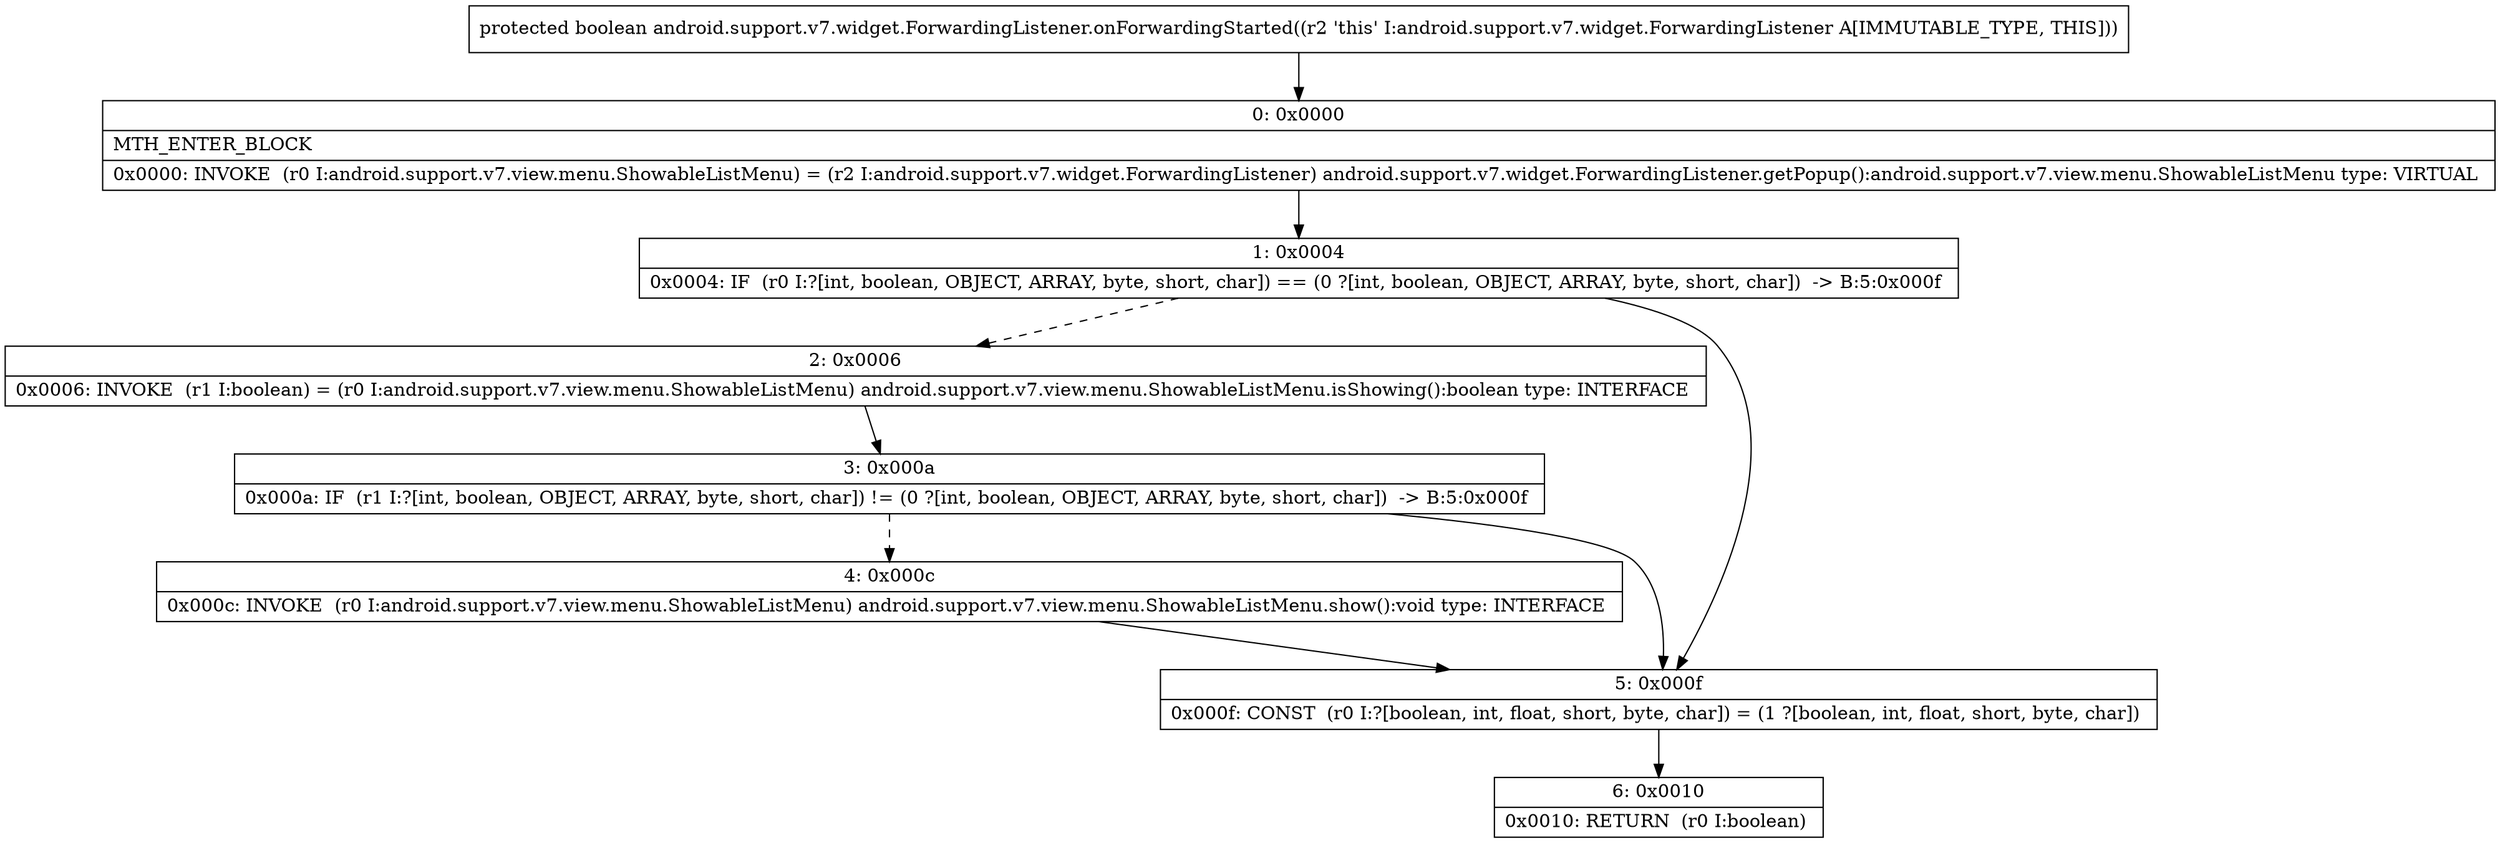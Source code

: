 digraph "CFG forandroid.support.v7.widget.ForwardingListener.onForwardingStarted()Z" {
Node_0 [shape=record,label="{0\:\ 0x0000|MTH_ENTER_BLOCK\l|0x0000: INVOKE  (r0 I:android.support.v7.view.menu.ShowableListMenu) = (r2 I:android.support.v7.widget.ForwardingListener) android.support.v7.widget.ForwardingListener.getPopup():android.support.v7.view.menu.ShowableListMenu type: VIRTUAL \l}"];
Node_1 [shape=record,label="{1\:\ 0x0004|0x0004: IF  (r0 I:?[int, boolean, OBJECT, ARRAY, byte, short, char]) == (0 ?[int, boolean, OBJECT, ARRAY, byte, short, char])  \-\> B:5:0x000f \l}"];
Node_2 [shape=record,label="{2\:\ 0x0006|0x0006: INVOKE  (r1 I:boolean) = (r0 I:android.support.v7.view.menu.ShowableListMenu) android.support.v7.view.menu.ShowableListMenu.isShowing():boolean type: INTERFACE \l}"];
Node_3 [shape=record,label="{3\:\ 0x000a|0x000a: IF  (r1 I:?[int, boolean, OBJECT, ARRAY, byte, short, char]) != (0 ?[int, boolean, OBJECT, ARRAY, byte, short, char])  \-\> B:5:0x000f \l}"];
Node_4 [shape=record,label="{4\:\ 0x000c|0x000c: INVOKE  (r0 I:android.support.v7.view.menu.ShowableListMenu) android.support.v7.view.menu.ShowableListMenu.show():void type: INTERFACE \l}"];
Node_5 [shape=record,label="{5\:\ 0x000f|0x000f: CONST  (r0 I:?[boolean, int, float, short, byte, char]) = (1 ?[boolean, int, float, short, byte, char]) \l}"];
Node_6 [shape=record,label="{6\:\ 0x0010|0x0010: RETURN  (r0 I:boolean) \l}"];
MethodNode[shape=record,label="{protected boolean android.support.v7.widget.ForwardingListener.onForwardingStarted((r2 'this' I:android.support.v7.widget.ForwardingListener A[IMMUTABLE_TYPE, THIS])) }"];
MethodNode -> Node_0;
Node_0 -> Node_1;
Node_1 -> Node_2[style=dashed];
Node_1 -> Node_5;
Node_2 -> Node_3;
Node_3 -> Node_4[style=dashed];
Node_3 -> Node_5;
Node_4 -> Node_5;
Node_5 -> Node_6;
}


